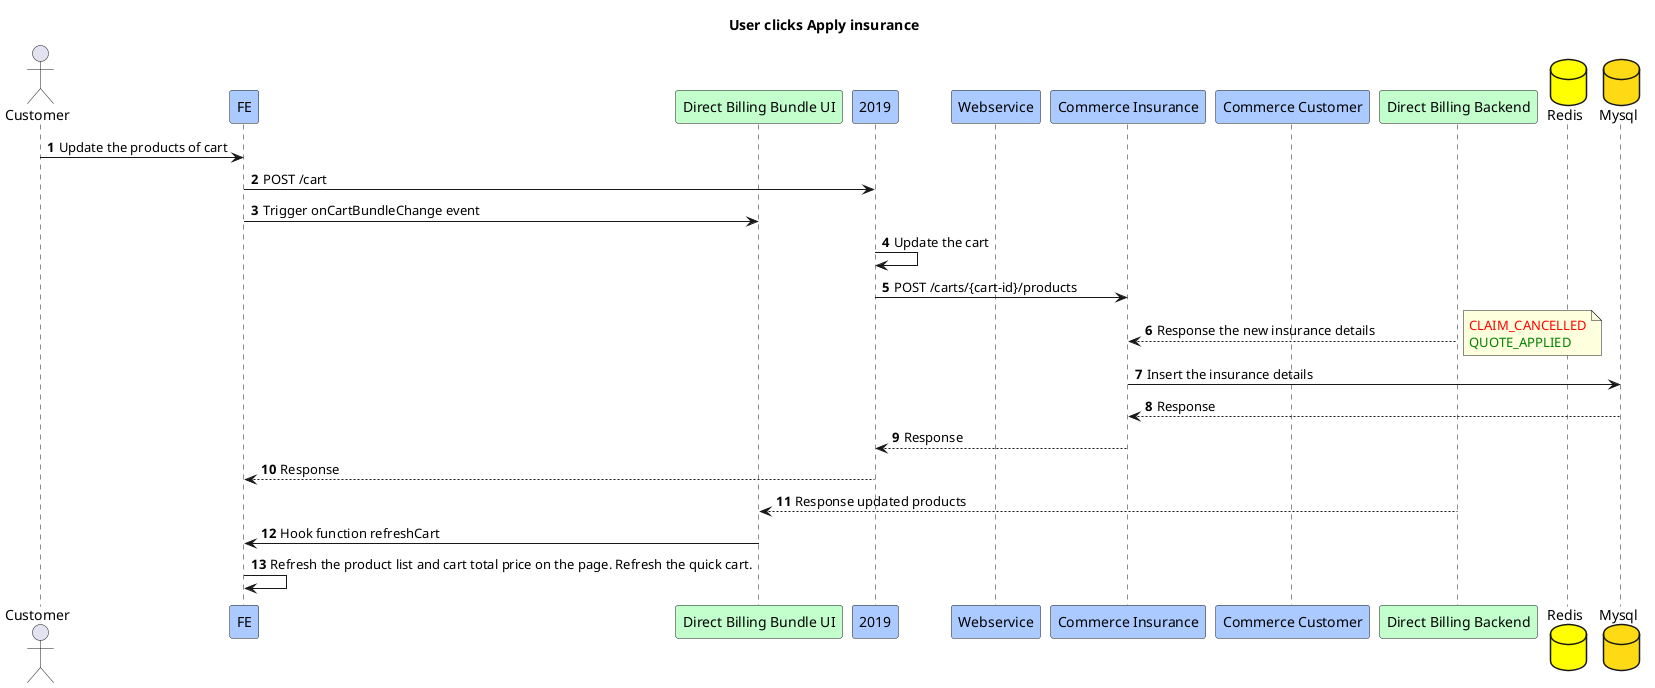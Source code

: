 @startuml
title User clicks Apply insurance
actor Customer
participant FE #abcaff
participant "Direct Billing Bundle UI" #c3ffcd
participant "2019" #abcaff
participant "Webservice" #abcaff
participant "Commerce Insurance" #abcaff
participant "Commerce Customer" #abcaff
participant "Direct Billing Backend" #c3ffcd
database "Redis" #yellow
database "Mysql" #fdda14

autonumber
Customer -> FE:Update the products of cart
FE -> 2019:POST /cart
FE -> "Direct Billing Bundle UI":Trigger onCartBundleChange event
2019 -> 2019:Update the cart
2019 -> "Commerce Insurance":POST /carts/{cart-id}/products
"Direct Billing Backend" --> "Commerce Insurance":Response the new insurance details
note right
<font color=red>CLAIM_CANCELLED
<font color=green>QUOTE_APPLIED
end note
"Commerce Insurance" -> "Mysql":Insert the insurance details
"Mysql" --> "Commerce Insurance":Response
"Commerce Insurance" --> 2019:Response
"2019" --> FE:Response
"Direct Billing Backend" --> "Direct Billing Bundle UI":Response updated products
"Direct Billing Bundle UI" -> FE:Hook function refreshCart
FE -> FE:Refresh the product list and cart total price on the page. Refresh the quick cart.

@enduml

